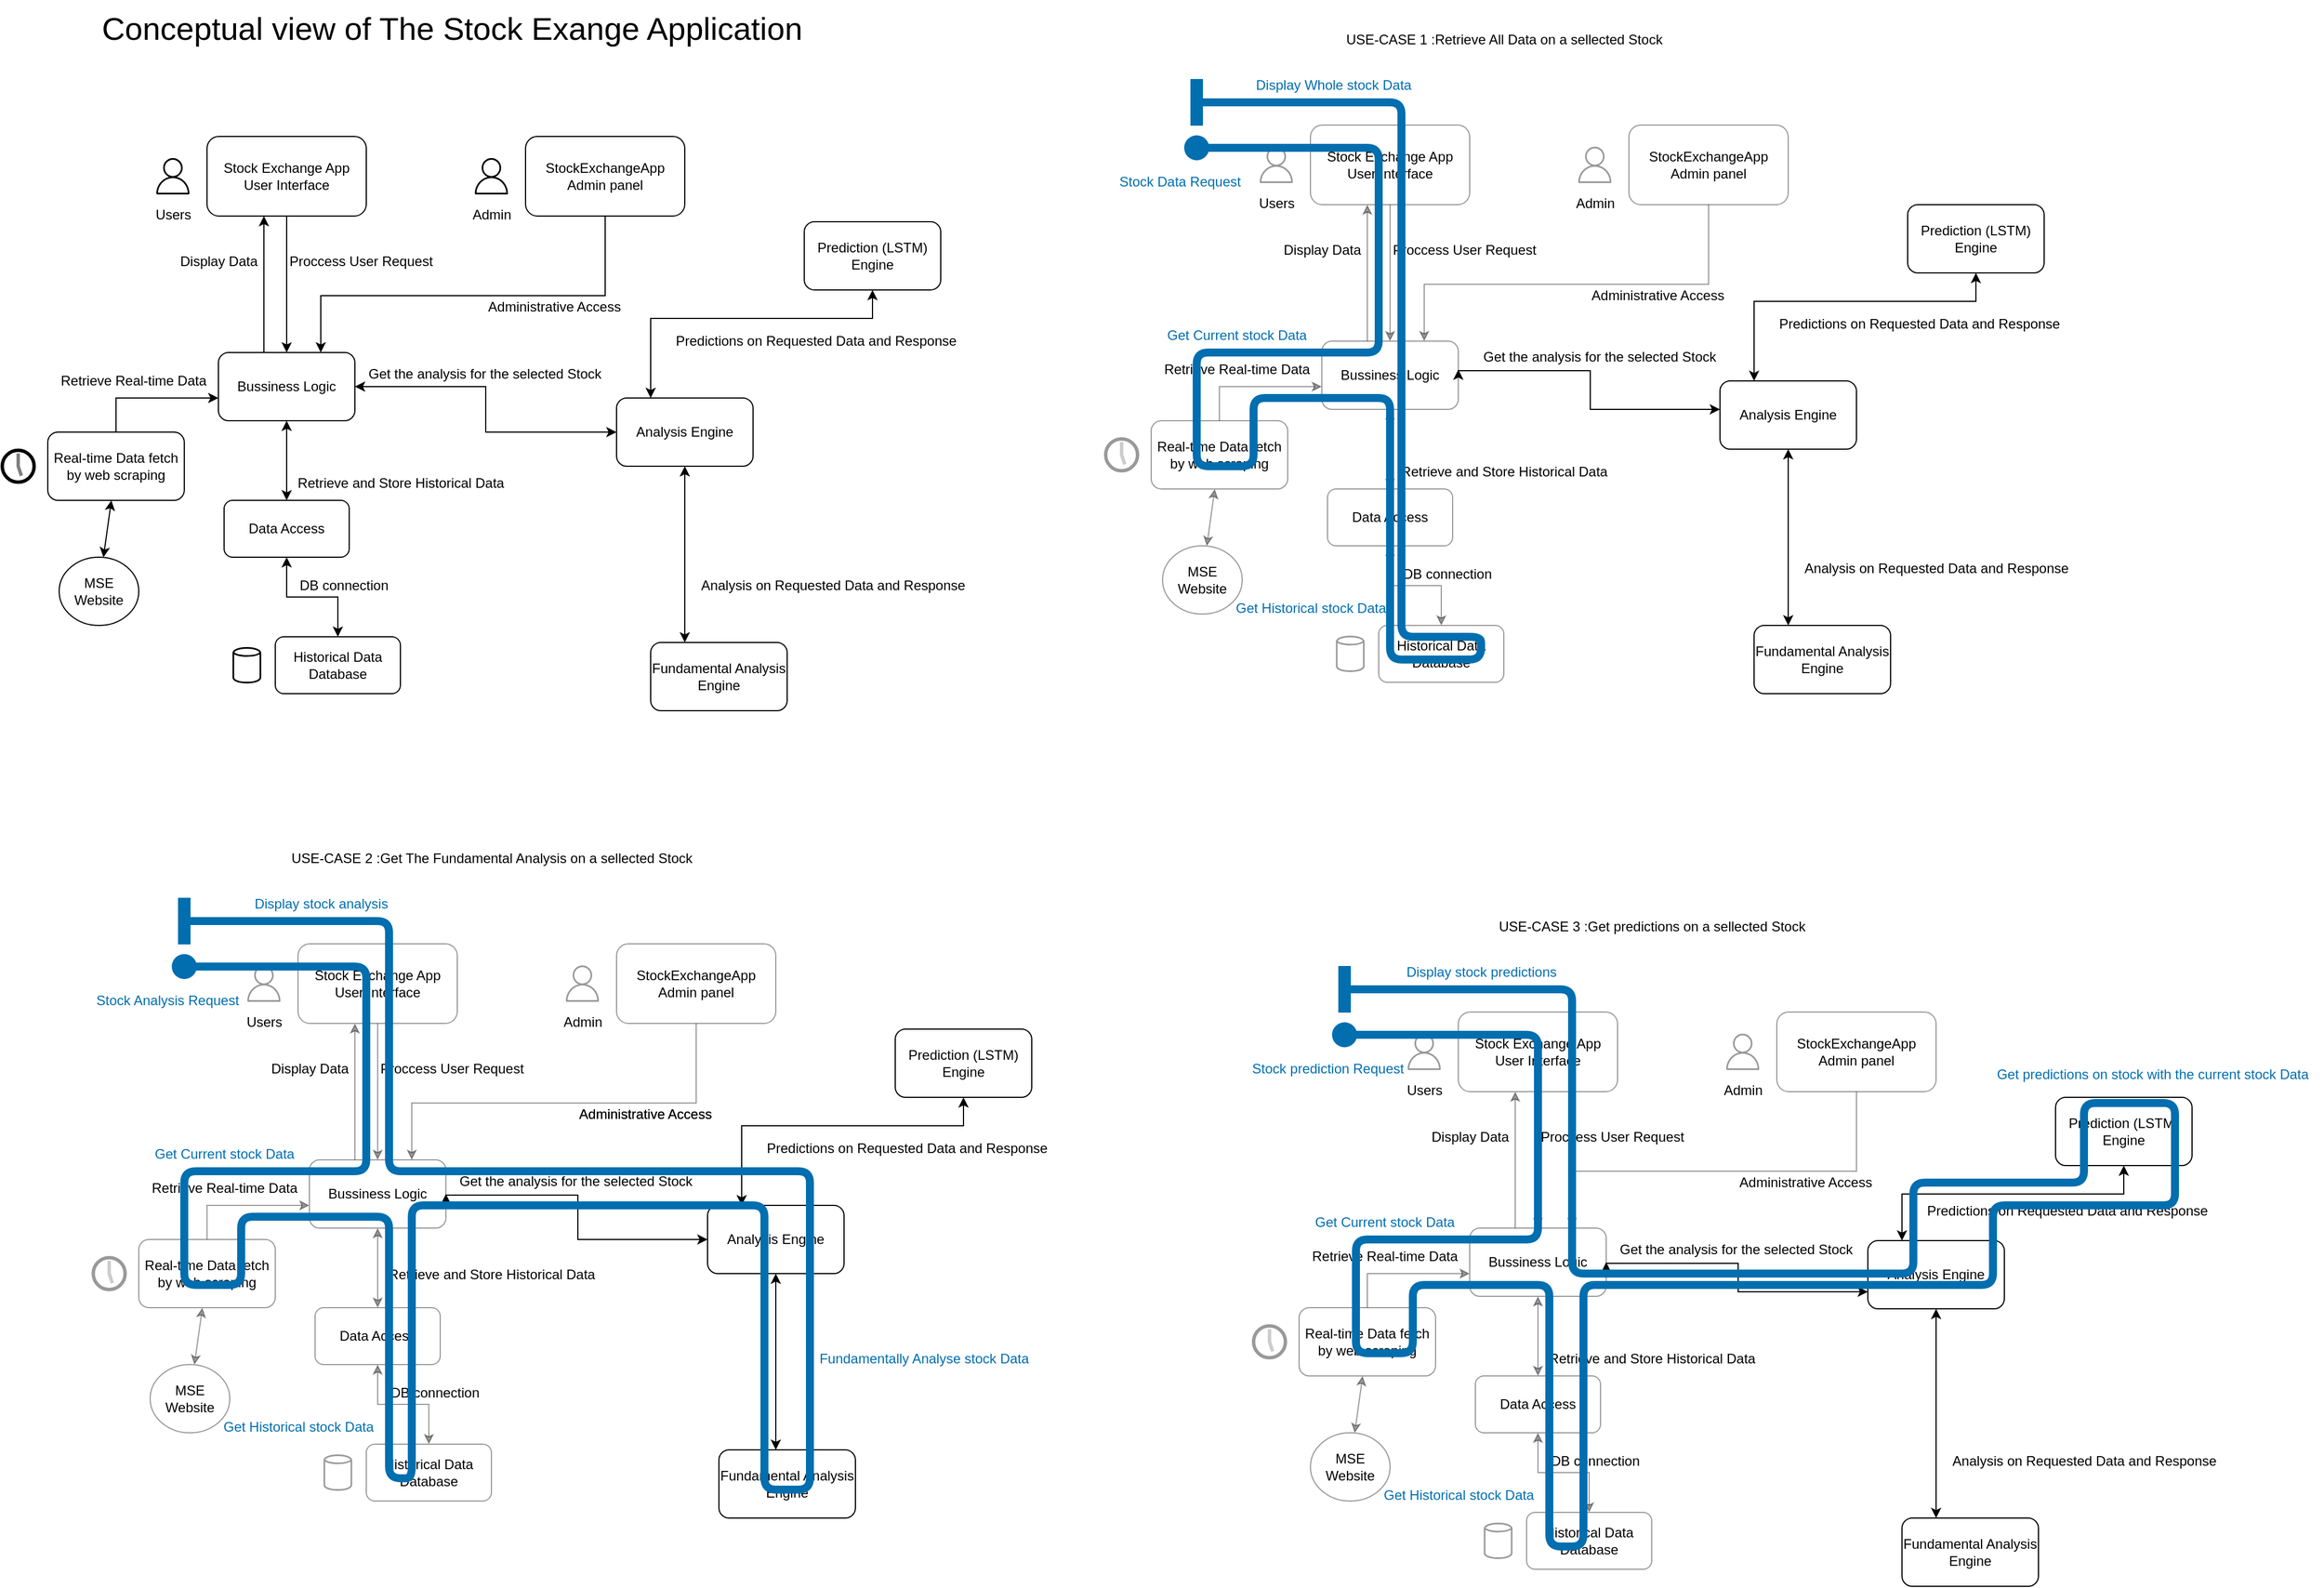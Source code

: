 <mxfile version="24.7.17">
  <diagram name="Page-1" id="5f0bae14-7c28-e335-631c-24af17079c00">
    <mxGraphModel dx="3187" dy="1858" grid="1" gridSize="10" guides="1" tooltips="1" connect="1" arrows="1" fold="1" page="1" pageScale="1" pageWidth="1100" pageHeight="850" background="none" math="0" shadow="0">
      <root>
        <mxCell id="0" />
        <mxCell id="1" parent="0" />
        <mxCell id="N0Xd9c7wZlWknfisk5Qr-2" style="edgeStyle=orthogonalEdgeStyle;rounded=0;orthogonalLoop=1;jettySize=auto;html=1;startArrow=classic;startFill=1;endArrow=none;endFill=0;" parent="1" source="N0Xd9c7wZlWknfisk5Qr-1" target="N0Xd9c7wZlWknfisk5Qr-3" edge="1">
          <mxGeometry relative="1" as="geometry">
            <mxPoint x="240" y="480" as="targetPoint" />
            <Array as="points">
              <mxPoint x="240" y="410" />
              <mxPoint x="240" y="410" />
            </Array>
          </mxGeometry>
        </mxCell>
        <mxCell id="N0Xd9c7wZlWknfisk5Qr-25" style="edgeStyle=orthogonalEdgeStyle;rounded=0;orthogonalLoop=1;jettySize=auto;html=1;" parent="1" source="N0Xd9c7wZlWknfisk5Qr-1" target="N0Xd9c7wZlWknfisk5Qr-3" edge="1">
          <mxGeometry relative="1" as="geometry" />
        </mxCell>
        <mxCell id="N0Xd9c7wZlWknfisk5Qr-1" value="Stock Exchange App User Interface" style="rounded=1;whiteSpace=wrap;html=1;" parent="1" vertex="1">
          <mxGeometry x="190" y="260" width="140" height="70" as="geometry" />
        </mxCell>
        <mxCell id="N0Xd9c7wZlWknfisk5Qr-4" style="edgeStyle=orthogonalEdgeStyle;rounded=0;orthogonalLoop=1;jettySize=auto;html=1;startArrow=classic;startFill=1;endArrow=none;endFill=0;" parent="1" source="N0Xd9c7wZlWknfisk5Qr-3" target="N0Xd9c7wZlWknfisk5Qr-5" edge="1">
          <mxGeometry relative="1" as="geometry">
            <mxPoint x="180" y="580" as="targetPoint" />
            <Array as="points">
              <mxPoint x="110" y="490" />
            </Array>
          </mxGeometry>
        </mxCell>
        <mxCell id="N0Xd9c7wZlWknfisk5Qr-10" style="edgeStyle=orthogonalEdgeStyle;rounded=0;orthogonalLoop=1;jettySize=auto;html=1;startArrow=classic;startFill=1;endArrow=classic;endFill=1;" parent="1" source="N0Xd9c7wZlWknfisk5Qr-3" target="N0Xd9c7wZlWknfisk5Qr-11" edge="1">
          <mxGeometry relative="1" as="geometry">
            <mxPoint x="260" y="560" as="targetPoint" />
          </mxGeometry>
        </mxCell>
        <mxCell id="N0Xd9c7wZlWknfisk5Qr-31" style="edgeStyle=orthogonalEdgeStyle;rounded=0;orthogonalLoop=1;jettySize=auto;html=1;startArrow=classic;startFill=1;" parent="1" source="gKmf_tGoP0ItRs4sD-Lh-1" target="N0Xd9c7wZlWknfisk5Qr-27" edge="1">
          <mxGeometry relative="1" as="geometry">
            <Array as="points">
              <mxPoint x="610" y="650" />
              <mxPoint x="610" y="650" />
            </Array>
          </mxGeometry>
        </mxCell>
        <mxCell id="gKmf_tGoP0ItRs4sD-Lh-2" style="edgeStyle=orthogonalEdgeStyle;rounded=0;orthogonalLoop=1;jettySize=auto;html=1;startArrow=classic;startFill=1;" edge="1" parent="1" source="N0Xd9c7wZlWknfisk5Qr-3" target="gKmf_tGoP0ItRs4sD-Lh-1">
          <mxGeometry relative="1" as="geometry" />
        </mxCell>
        <mxCell id="N0Xd9c7wZlWknfisk5Qr-3" value="Bussiness Logic" style="rounded=1;whiteSpace=wrap;html=1;" parent="1" vertex="1">
          <mxGeometry x="200" y="450" width="120" height="60" as="geometry" />
        </mxCell>
        <mxCell id="N0Xd9c7wZlWknfisk5Qr-5" value="Real-time Data fetch by web scraping" style="rounded=1;whiteSpace=wrap;html=1;" parent="1" vertex="1">
          <mxGeometry x="50" y="520" width="120" height="60" as="geometry" />
        </mxCell>
        <mxCell id="N0Xd9c7wZlWknfisk5Qr-8" style="rounded=0;orthogonalLoop=1;jettySize=auto;html=1;startArrow=classic;startFill=1;" parent="1" source="N0Xd9c7wZlWknfisk5Qr-7" target="N0Xd9c7wZlWknfisk5Qr-5" edge="1">
          <mxGeometry relative="1" as="geometry" />
        </mxCell>
        <mxCell id="N0Xd9c7wZlWknfisk5Qr-7" value="MSE Website" style="ellipse;whiteSpace=wrap;html=1;" parent="1" vertex="1">
          <mxGeometry x="60" y="630" width="70" height="60" as="geometry" />
        </mxCell>
        <mxCell id="N0Xd9c7wZlWknfisk5Qr-9" value="Retrieve Real-time Data" style="text;html=1;align=center;verticalAlign=middle;resizable=0;points=[];autosize=1;strokeColor=none;fillColor=none;" parent="1" vertex="1">
          <mxGeometry x="50" y="460" width="150" height="30" as="geometry" />
        </mxCell>
        <mxCell id="N0Xd9c7wZlWknfisk5Qr-11" value="Data Access" style="rounded=1;whiteSpace=wrap;html=1;" parent="1" vertex="1">
          <mxGeometry x="205" y="580" width="110" height="50" as="geometry" />
        </mxCell>
        <mxCell id="N0Xd9c7wZlWknfisk5Qr-13" value="" style="strokeWidth=3;outlineConnect=0;dashed=0;align=center;fontSize=8;shape=mxgraph.eip.messExp;html=1;verticalLabelPosition=bottom;verticalAlign=top" parent="1" vertex="1">
          <mxGeometry x="10" y="536" width="28" height="28" as="geometry" />
        </mxCell>
        <mxCell id="N0Xd9c7wZlWknfisk5Qr-14" value="Users" style="sketch=0;outlineConnect=0;dashed=0;verticalLabelPosition=bottom;verticalAlign=top;align=center;html=1;fontSize=12;fontStyle=0;aspect=fixed;shape=mxgraph.aws4.resourceIcon;resIcon=mxgraph.aws4.user;fontColor=default;" parent="1" vertex="1">
          <mxGeometry x="140" y="275" width="40" height="40" as="geometry" />
        </mxCell>
        <mxCell id="N0Xd9c7wZlWknfisk5Qr-29" style="edgeStyle=orthogonalEdgeStyle;rounded=0;orthogonalLoop=1;jettySize=auto;html=1;" parent="1" source="N0Xd9c7wZlWknfisk5Qr-16" target="N0Xd9c7wZlWknfisk5Qr-3" edge="1">
          <mxGeometry relative="1" as="geometry">
            <Array as="points">
              <mxPoint x="540" y="400" />
              <mxPoint x="290" y="400" />
            </Array>
          </mxGeometry>
        </mxCell>
        <mxCell id="N0Xd9c7wZlWknfisk5Qr-16" value="StockExchangeApp Admin panel" style="rounded=1;whiteSpace=wrap;html=1;" parent="1" vertex="1">
          <mxGeometry x="470" y="260" width="140" height="70" as="geometry" />
        </mxCell>
        <mxCell id="N0Xd9c7wZlWknfisk5Qr-17" value="Admin" style="sketch=0;outlineConnect=0;dashed=0;verticalLabelPosition=bottom;verticalAlign=top;align=center;html=1;fontSize=12;fontStyle=0;aspect=fixed;shape=mxgraph.aws4.resourceIcon;resIcon=mxgraph.aws4.user;fontColor=default;" parent="1" vertex="1">
          <mxGeometry x="420" y="275" width="40" height="40" as="geometry" />
        </mxCell>
        <mxCell id="N0Xd9c7wZlWknfisk5Qr-18" value="Display Data" style="text;html=1;align=center;verticalAlign=middle;resizable=0;points=[];autosize=1;strokeColor=none;fillColor=none;" parent="1" vertex="1">
          <mxGeometry x="155" y="355" width="90" height="30" as="geometry" />
        </mxCell>
        <mxCell id="N0Xd9c7wZlWknfisk5Qr-22" style="edgeStyle=orthogonalEdgeStyle;rounded=0;orthogonalLoop=1;jettySize=auto;html=1;startArrow=classic;startFill=1;" parent="1" source="N0Xd9c7wZlWknfisk5Qr-20" target="N0Xd9c7wZlWknfisk5Qr-11" edge="1">
          <mxGeometry relative="1" as="geometry" />
        </mxCell>
        <mxCell id="N0Xd9c7wZlWknfisk5Qr-20" value="Historical Data Database" style="rounded=1;whiteSpace=wrap;html=1;" parent="1" vertex="1">
          <mxGeometry x="250" y="700" width="110" height="50" as="geometry" />
        </mxCell>
        <mxCell id="N0Xd9c7wZlWknfisk5Qr-21" value="" style="sketch=0;outlineConnect=0;dashed=0;verticalLabelPosition=bottom;verticalAlign=top;align=center;html=1;fontSize=12;fontStyle=0;aspect=fixed;shape=mxgraph.aws4.resourceIcon;resIcon=mxgraph.aws4.generic_database;" parent="1" vertex="1">
          <mxGeometry x="205" y="705" width="40" height="40" as="geometry" />
        </mxCell>
        <mxCell id="N0Xd9c7wZlWknfisk5Qr-23" value="DB connection" style="text;html=1;align=center;verticalAlign=middle;resizable=0;points=[];autosize=1;strokeColor=none;fillColor=none;" parent="1" vertex="1">
          <mxGeometry x="260" y="640" width="100" height="30" as="geometry" />
        </mxCell>
        <mxCell id="N0Xd9c7wZlWknfisk5Qr-24" value="Retrieve and Store Historical Data" style="text;html=1;align=center;verticalAlign=middle;resizable=0;points=[];autosize=1;strokeColor=none;fillColor=none;" parent="1" vertex="1">
          <mxGeometry x="260" y="550" width="200" height="30" as="geometry" />
        </mxCell>
        <mxCell id="N0Xd9c7wZlWknfisk5Qr-26" value="Proccess User Request" style="text;html=1;align=center;verticalAlign=middle;resizable=0;points=[];autosize=1;strokeColor=none;fillColor=none;" parent="1" vertex="1">
          <mxGeometry x="250" y="355" width="150" height="30" as="geometry" />
        </mxCell>
        <mxCell id="N0Xd9c7wZlWknfisk5Qr-27" value="Fundamental Analysis Engine" style="rounded=1;whiteSpace=wrap;html=1;" parent="1" vertex="1">
          <mxGeometry x="580" y="705" width="120" height="60" as="geometry" />
        </mxCell>
        <mxCell id="N0Xd9c7wZlWknfisk5Qr-33" style="edgeStyle=orthogonalEdgeStyle;rounded=0;orthogonalLoop=1;jettySize=auto;html=1;startArrow=classic;startFill=1;" parent="1" source="N0Xd9c7wZlWknfisk5Qr-28" target="gKmf_tGoP0ItRs4sD-Lh-1" edge="1">
          <mxGeometry relative="1" as="geometry">
            <Array as="points">
              <mxPoint x="580" y="420" />
            </Array>
          </mxGeometry>
        </mxCell>
        <mxCell id="N0Xd9c7wZlWknfisk5Qr-28" value="Prediction (LSTM) Engine" style="rounded=1;whiteSpace=wrap;html=1;" parent="1" vertex="1">
          <mxGeometry x="715" y="335" width="120" height="60" as="geometry" />
        </mxCell>
        <mxCell id="N0Xd9c7wZlWknfisk5Qr-30" value="Administrative Access" style="text;html=1;align=center;verticalAlign=middle;resizable=0;points=[];autosize=1;strokeColor=none;fillColor=none;" parent="1" vertex="1">
          <mxGeometry x="425" y="395" width="140" height="30" as="geometry" />
        </mxCell>
        <mxCell id="N0Xd9c7wZlWknfisk5Qr-32" value="Analysis on Requested Data and Response" style="text;html=1;align=center;verticalAlign=middle;resizable=0;points=[];autosize=1;strokeColor=none;fillColor=none;" parent="1" vertex="1">
          <mxGeometry x="610" y="640" width="260" height="30" as="geometry" />
        </mxCell>
        <mxCell id="N0Xd9c7wZlWknfisk5Qr-34" value="Predictions on Requested Data and Response" style="text;html=1;align=center;verticalAlign=middle;resizable=0;points=[];autosize=1;strokeColor=none;fillColor=none;" parent="1" vertex="1">
          <mxGeometry x="590" y="425" width="270" height="30" as="geometry" />
        </mxCell>
        <mxCell id="N0Xd9c7wZlWknfisk5Qr-35" style="edgeStyle=orthogonalEdgeStyle;rounded=0;orthogonalLoop=1;jettySize=auto;html=1;startArrow=classic;startFill=1;endArrow=none;endFill=0;opacity=40;" parent="1" source="N0Xd9c7wZlWknfisk5Qr-37" target="N0Xd9c7wZlWknfisk5Qr-41" edge="1">
          <mxGeometry relative="1" as="geometry">
            <mxPoint x="1210" y="470" as="targetPoint" />
            <Array as="points">
              <mxPoint x="1210" y="400" />
              <mxPoint x="1210" y="400" />
            </Array>
          </mxGeometry>
        </mxCell>
        <mxCell id="N0Xd9c7wZlWknfisk5Qr-36" style="edgeStyle=orthogonalEdgeStyle;rounded=0;orthogonalLoop=1;jettySize=auto;html=1;opacity=40;" parent="1" source="N0Xd9c7wZlWknfisk5Qr-37" target="N0Xd9c7wZlWknfisk5Qr-41" edge="1">
          <mxGeometry relative="1" as="geometry" />
        </mxCell>
        <mxCell id="N0Xd9c7wZlWknfisk5Qr-37" value="Stock Exchange App User Interface" style="rounded=1;whiteSpace=wrap;html=1;opacity=40;" parent="1" vertex="1">
          <mxGeometry x="1160" y="250" width="140" height="70" as="geometry" />
        </mxCell>
        <mxCell id="N0Xd9c7wZlWknfisk5Qr-38" style="edgeStyle=orthogonalEdgeStyle;rounded=0;orthogonalLoop=1;jettySize=auto;html=1;startArrow=classic;startFill=1;endArrow=none;endFill=0;opacity=40;" parent="1" source="N0Xd9c7wZlWknfisk5Qr-41" target="N0Xd9c7wZlWknfisk5Qr-42" edge="1">
          <mxGeometry relative="1" as="geometry">
            <mxPoint x="1150" y="570" as="targetPoint" />
            <Array as="points">
              <mxPoint x="1080" y="480" />
            </Array>
          </mxGeometry>
        </mxCell>
        <mxCell id="N0Xd9c7wZlWknfisk5Qr-39" style="edgeStyle=orthogonalEdgeStyle;rounded=0;orthogonalLoop=1;jettySize=auto;html=1;startArrow=classic;startFill=1;endArrow=classic;endFill=1;opacity=40;" parent="1" source="N0Xd9c7wZlWknfisk5Qr-41" target="N0Xd9c7wZlWknfisk5Qr-46" edge="1">
          <mxGeometry relative="1" as="geometry">
            <mxPoint x="1230" y="550" as="targetPoint" />
          </mxGeometry>
        </mxCell>
        <mxCell id="N0Xd9c7wZlWknfisk5Qr-41" value="Bussiness Logic" style="rounded=1;whiteSpace=wrap;html=1;opacity=40;" parent="1" vertex="1">
          <mxGeometry x="1170" y="440" width="120" height="60" as="geometry" />
        </mxCell>
        <mxCell id="N0Xd9c7wZlWknfisk5Qr-42" value="Real-time Data fetch by web scraping" style="rounded=1;whiteSpace=wrap;html=1;opacity=40;" parent="1" vertex="1">
          <mxGeometry x="1020" y="510" width="120" height="60" as="geometry" />
        </mxCell>
        <mxCell id="N0Xd9c7wZlWknfisk5Qr-43" style="rounded=0;orthogonalLoop=1;jettySize=auto;html=1;startArrow=classic;startFill=1;opacity=40;" parent="1" source="N0Xd9c7wZlWknfisk5Qr-44" target="N0Xd9c7wZlWknfisk5Qr-42" edge="1">
          <mxGeometry relative="1" as="geometry" />
        </mxCell>
        <mxCell id="N0Xd9c7wZlWknfisk5Qr-44" value="MSE Website" style="ellipse;whiteSpace=wrap;html=1;opacity=40;" parent="1" vertex="1">
          <mxGeometry x="1030" y="620" width="70" height="60" as="geometry" />
        </mxCell>
        <mxCell id="N0Xd9c7wZlWknfisk5Qr-45" value="Retrieve Real-time Data" style="text;html=1;align=center;verticalAlign=middle;resizable=0;points=[];autosize=1;strokeColor=none;fillColor=none;opacity=40;" parent="1" vertex="1">
          <mxGeometry x="1020" y="450" width="150" height="30" as="geometry" />
        </mxCell>
        <mxCell id="N0Xd9c7wZlWknfisk5Qr-46" value="Data Access" style="rounded=1;whiteSpace=wrap;html=1;opacity=40;" parent="1" vertex="1">
          <mxGeometry x="1175" y="570" width="110" height="50" as="geometry" />
        </mxCell>
        <mxCell id="N0Xd9c7wZlWknfisk5Qr-47" value="" style="strokeWidth=3;outlineConnect=0;dashed=0;align=center;fontSize=8;shape=mxgraph.eip.messExp;html=1;verticalLabelPosition=bottom;verticalAlign=top;opacity=40;" parent="1" vertex="1">
          <mxGeometry x="980" y="526" width="28" height="28" as="geometry" />
        </mxCell>
        <mxCell id="N0Xd9c7wZlWknfisk5Qr-48" value="Users" style="sketch=0;outlineConnect=0;dashed=0;verticalLabelPosition=bottom;verticalAlign=top;align=center;html=1;fontSize=12;fontStyle=0;aspect=fixed;shape=mxgraph.aws4.resourceIcon;resIcon=mxgraph.aws4.user;fontColor=default;opacity=40;" parent="1" vertex="1">
          <mxGeometry x="1110" y="265" width="40" height="40" as="geometry" />
        </mxCell>
        <mxCell id="N0Xd9c7wZlWknfisk5Qr-49" style="edgeStyle=orthogonalEdgeStyle;rounded=0;orthogonalLoop=1;jettySize=auto;html=1;opacity=40;" parent="1" source="N0Xd9c7wZlWknfisk5Qr-50" target="N0Xd9c7wZlWknfisk5Qr-41" edge="1">
          <mxGeometry relative="1" as="geometry">
            <Array as="points">
              <mxPoint x="1510" y="390" />
              <mxPoint x="1260" y="390" />
            </Array>
          </mxGeometry>
        </mxCell>
        <mxCell id="N0Xd9c7wZlWknfisk5Qr-50" value="StockExchangeApp Admin panel" style="rounded=1;whiteSpace=wrap;html=1;opacity=40;" parent="1" vertex="1">
          <mxGeometry x="1440" y="250" width="140" height="70" as="geometry" />
        </mxCell>
        <mxCell id="N0Xd9c7wZlWknfisk5Qr-51" value="Admin" style="sketch=0;outlineConnect=0;dashed=0;verticalLabelPosition=bottom;verticalAlign=top;align=center;html=1;fontSize=12;fontStyle=0;aspect=fixed;shape=mxgraph.aws4.resourceIcon;resIcon=mxgraph.aws4.user;fontColor=default;opacity=40;" parent="1" vertex="1">
          <mxGeometry x="1390" y="265" width="40" height="40" as="geometry" />
        </mxCell>
        <mxCell id="N0Xd9c7wZlWknfisk5Qr-52" value="Display Data" style="text;html=1;align=center;verticalAlign=middle;resizable=0;points=[];autosize=1;strokeColor=none;fillColor=none;opacity=40;" parent="1" vertex="1">
          <mxGeometry x="1125" y="345" width="90" height="30" as="geometry" />
        </mxCell>
        <mxCell id="N0Xd9c7wZlWknfisk5Qr-53" style="edgeStyle=orthogonalEdgeStyle;rounded=0;orthogonalLoop=1;jettySize=auto;html=1;startArrow=classic;startFill=1;opacity=40;" parent="1" source="N0Xd9c7wZlWknfisk5Qr-54" target="N0Xd9c7wZlWknfisk5Qr-46" edge="1">
          <mxGeometry relative="1" as="geometry" />
        </mxCell>
        <mxCell id="N0Xd9c7wZlWknfisk5Qr-54" value="Historical Data Database" style="rounded=1;whiteSpace=wrap;html=1;opacity=40;" parent="1" vertex="1">
          <mxGeometry x="1220" y="690" width="110" height="50" as="geometry" />
        </mxCell>
        <mxCell id="N0Xd9c7wZlWknfisk5Qr-55" value="" style="sketch=0;outlineConnect=0;dashed=0;verticalLabelPosition=bottom;verticalAlign=top;align=center;html=1;fontSize=12;fontStyle=0;aspect=fixed;shape=mxgraph.aws4.resourceIcon;resIcon=mxgraph.aws4.generic_database;opacity=40;" parent="1" vertex="1">
          <mxGeometry x="1175" y="695" width="40" height="40" as="geometry" />
        </mxCell>
        <mxCell id="N0Xd9c7wZlWknfisk5Qr-56" value="DB connection" style="text;html=1;align=center;verticalAlign=middle;resizable=0;points=[];autosize=1;strokeColor=none;fillColor=none;opacity=40;" parent="1" vertex="1">
          <mxGeometry x="1230" y="630" width="100" height="30" as="geometry" />
        </mxCell>
        <mxCell id="N0Xd9c7wZlWknfisk5Qr-57" value="Retrieve and Store Historical Data" style="text;html=1;align=center;verticalAlign=middle;resizable=0;points=[];autosize=1;strokeColor=none;fillColor=none;opacity=40;" parent="1" vertex="1">
          <mxGeometry x="1230" y="540" width="200" height="30" as="geometry" />
        </mxCell>
        <mxCell id="N0Xd9c7wZlWknfisk5Qr-58" value="Proccess User Request" style="text;html=1;align=center;verticalAlign=middle;resizable=0;points=[];autosize=1;strokeColor=none;fillColor=none;opacity=40;" parent="1" vertex="1">
          <mxGeometry x="1220" y="345" width="150" height="30" as="geometry" />
        </mxCell>
        <mxCell id="N0Xd9c7wZlWknfisk5Qr-62" value="Administrative Access" style="text;html=1;align=center;verticalAlign=middle;resizable=0;points=[];autosize=1;strokeColor=none;fillColor=none;opacity=40;" parent="1" vertex="1">
          <mxGeometry x="1395" y="385" width="140" height="30" as="geometry" />
        </mxCell>
        <mxCell id="N0Xd9c7wZlWknfisk5Qr-65" value="USE-CASE 1 :Retrieve All Data on a sellected Stock" style="text;html=1;align=center;verticalAlign=middle;resizable=0;points=[];autosize=1;strokeColor=none;fillColor=none;opacity=40;" parent="1" vertex="1">
          <mxGeometry x="1180" y="160" width="300" height="30" as="geometry" />
        </mxCell>
        <mxCell id="N0Xd9c7wZlWknfisk5Qr-68" value="" style="shape=waypoint;sketch=0;size=6;pointerEvents=1;points=[];fillColor=#1ba1e2;resizable=0;rotatable=0;perimeter=centerPerimeter;snapToPoint=1;strokeWidth=9;fontColor=#ffffff;strokeColor=#006EAF;" parent="1" vertex="1">
          <mxGeometry x="1050" y="260" width="20" height="20" as="geometry" />
        </mxCell>
        <mxCell id="N0Xd9c7wZlWknfisk5Qr-75" value="" style="edgeStyle=orthogonalEdgeStyle;rounded=1;orthogonalLoop=1;jettySize=auto;html=1;strokeColor=#006EAF;fillColor=#1ba1e2;flowAnimation=0;curved=0;strokeWidth=7;shadow=0;endArrow=none;endFill=0;" parent="1" target="N0Xd9c7wZlWknfisk5Qr-70" edge="1">
          <mxGeometry relative="1" as="geometry">
            <mxPoint x="1050" y="230" as="targetPoint" />
            <mxPoint x="1050" y="270.0" as="sourcePoint" />
            <Array as="points">
              <mxPoint x="1220" y="270" />
              <mxPoint x="1220" y="450" />
              <mxPoint x="1060" y="450" />
              <mxPoint x="1060" y="550" />
              <mxPoint x="1110" y="550" />
              <mxPoint x="1110" y="490" />
              <mxPoint x="1230" y="490" />
              <mxPoint x="1230" y="720" />
              <mxPoint x="1310" y="720" />
              <mxPoint x="1310" y="700" />
              <mxPoint x="1240" y="700" />
              <mxPoint x="1240" y="230" />
            </Array>
          </mxGeometry>
        </mxCell>
        <mxCell id="N0Xd9c7wZlWknfisk5Qr-70" value="" style="rounded=0;whiteSpace=wrap;html=1;fillColor=#006eaf;fontColor=#ffffff;strokeColor=#006EAF;" parent="1" vertex="1">
          <mxGeometry x="1055" y="210" width="10" height="40" as="geometry" />
        </mxCell>
        <mxCell id="N0Xd9c7wZlWknfisk5Qr-76" value="Stock Data Request" style="text;html=1;align=center;verticalAlign=middle;resizable=0;points=[];autosize=1;opacity=40;fontColor=#006eaf;" parent="1" vertex="1">
          <mxGeometry x="980" y="285" width="130" height="30" as="geometry" />
        </mxCell>
        <mxCell id="N0Xd9c7wZlWknfisk5Qr-77" value="Display Whole stock Data" style="text;html=1;align=center;verticalAlign=middle;resizable=0;points=[];autosize=1;strokeColor=none;fillColor=none;opacity=40;fontColor=#006eaf;" parent="1" vertex="1">
          <mxGeometry x="1100" y="200" width="160" height="30" as="geometry" />
        </mxCell>
        <mxCell id="N0Xd9c7wZlWknfisk5Qr-78" value="Get Current stock Data" style="text;html=1;align=center;verticalAlign=middle;resizable=0;points=[];autosize=1;strokeColor=none;fillColor=none;opacity=40;fontColor=#006eaf;" parent="1" vertex="1">
          <mxGeometry x="1020" y="420" width="150" height="30" as="geometry" />
        </mxCell>
        <mxCell id="N0Xd9c7wZlWknfisk5Qr-79" value="Get Historical stock Data" style="text;html=1;align=center;verticalAlign=middle;resizable=0;points=[];autosize=1;strokeColor=none;fillColor=none;opacity=40;fontColor=#006eaf;" parent="1" vertex="1">
          <mxGeometry x="1080" y="660" width="160" height="30" as="geometry" />
        </mxCell>
        <mxCell id="N0Xd9c7wZlWknfisk5Qr-80" style="edgeStyle=orthogonalEdgeStyle;rounded=0;orthogonalLoop=1;jettySize=auto;html=1;startArrow=classic;startFill=1;endArrow=none;endFill=0;opacity=40;" parent="1" source="N0Xd9c7wZlWknfisk5Qr-82" target="N0Xd9c7wZlWknfisk5Qr-86" edge="1">
          <mxGeometry relative="1" as="geometry">
            <mxPoint x="320" y="1190" as="targetPoint" />
            <Array as="points">
              <mxPoint x="320" y="1120" />
              <mxPoint x="320" y="1120" />
            </Array>
          </mxGeometry>
        </mxCell>
        <mxCell id="N0Xd9c7wZlWknfisk5Qr-81" style="edgeStyle=orthogonalEdgeStyle;rounded=0;orthogonalLoop=1;jettySize=auto;html=1;opacity=40;" parent="1" source="N0Xd9c7wZlWknfisk5Qr-82" target="N0Xd9c7wZlWknfisk5Qr-86" edge="1">
          <mxGeometry relative="1" as="geometry" />
        </mxCell>
        <mxCell id="N0Xd9c7wZlWknfisk5Qr-82" value="Stock Exchange App User Interface" style="rounded=1;whiteSpace=wrap;html=1;opacity=40;" parent="1" vertex="1">
          <mxGeometry x="270" y="970" width="140" height="70" as="geometry" />
        </mxCell>
        <mxCell id="N0Xd9c7wZlWknfisk5Qr-83" style="edgeStyle=orthogonalEdgeStyle;rounded=0;orthogonalLoop=1;jettySize=auto;html=1;startArrow=classic;startFill=1;endArrow=none;endFill=0;opacity=40;" parent="1" source="N0Xd9c7wZlWknfisk5Qr-86" target="N0Xd9c7wZlWknfisk5Qr-87" edge="1">
          <mxGeometry relative="1" as="geometry">
            <mxPoint x="260" y="1290" as="targetPoint" />
            <Array as="points">
              <mxPoint x="190" y="1200" />
            </Array>
          </mxGeometry>
        </mxCell>
        <mxCell id="N0Xd9c7wZlWknfisk5Qr-84" style="edgeStyle=orthogonalEdgeStyle;rounded=0;orthogonalLoop=1;jettySize=auto;html=1;startArrow=classic;startFill=1;endArrow=classic;endFill=1;opacity=40;" parent="1" source="N0Xd9c7wZlWknfisk5Qr-86" target="N0Xd9c7wZlWknfisk5Qr-91" edge="1">
          <mxGeometry relative="1" as="geometry">
            <mxPoint x="340" y="1270" as="targetPoint" />
          </mxGeometry>
        </mxCell>
        <mxCell id="N0Xd9c7wZlWknfisk5Qr-86" value="Bussiness Logic" style="rounded=1;whiteSpace=wrap;html=1;opacity=40;" parent="1" vertex="1">
          <mxGeometry x="280" y="1160" width="120" height="60" as="geometry" />
        </mxCell>
        <mxCell id="N0Xd9c7wZlWknfisk5Qr-87" value="Real-time Data fetch by web scraping" style="rounded=1;whiteSpace=wrap;html=1;opacity=40;" parent="1" vertex="1">
          <mxGeometry x="130" y="1230" width="120" height="60" as="geometry" />
        </mxCell>
        <mxCell id="N0Xd9c7wZlWknfisk5Qr-88" style="rounded=0;orthogonalLoop=1;jettySize=auto;html=1;startArrow=classic;startFill=1;opacity=40;" parent="1" source="N0Xd9c7wZlWknfisk5Qr-89" target="N0Xd9c7wZlWknfisk5Qr-87" edge="1">
          <mxGeometry relative="1" as="geometry" />
        </mxCell>
        <mxCell id="N0Xd9c7wZlWknfisk5Qr-89" value="MSE Website" style="ellipse;whiteSpace=wrap;html=1;opacity=40;" parent="1" vertex="1">
          <mxGeometry x="140" y="1340" width="70" height="60" as="geometry" />
        </mxCell>
        <mxCell id="N0Xd9c7wZlWknfisk5Qr-90" value="Retrieve Real-time Data" style="text;html=1;align=center;verticalAlign=middle;resizable=0;points=[];autosize=1;strokeColor=none;fillColor=none;opacity=40;" parent="1" vertex="1">
          <mxGeometry x="130" y="1170" width="150" height="30" as="geometry" />
        </mxCell>
        <mxCell id="N0Xd9c7wZlWknfisk5Qr-91" value="Data Access" style="rounded=1;whiteSpace=wrap;html=1;opacity=40;" parent="1" vertex="1">
          <mxGeometry x="285" y="1290" width="110" height="50" as="geometry" />
        </mxCell>
        <mxCell id="N0Xd9c7wZlWknfisk5Qr-92" value="" style="strokeWidth=3;outlineConnect=0;dashed=0;align=center;fontSize=8;shape=mxgraph.eip.messExp;html=1;verticalLabelPosition=bottom;verticalAlign=top;opacity=40;" parent="1" vertex="1">
          <mxGeometry x="90" y="1246" width="28" height="28" as="geometry" />
        </mxCell>
        <mxCell id="N0Xd9c7wZlWknfisk5Qr-93" value="Users" style="sketch=0;outlineConnect=0;dashed=0;verticalLabelPosition=bottom;verticalAlign=top;align=center;html=1;fontSize=12;fontStyle=0;aspect=fixed;shape=mxgraph.aws4.resourceIcon;resIcon=mxgraph.aws4.user;fontColor=default;opacity=40;" parent="1" vertex="1">
          <mxGeometry x="220" y="985" width="40" height="40" as="geometry" />
        </mxCell>
        <mxCell id="N0Xd9c7wZlWknfisk5Qr-94" style="edgeStyle=orthogonalEdgeStyle;rounded=0;orthogonalLoop=1;jettySize=auto;html=1;opacity=40;" parent="1" source="N0Xd9c7wZlWknfisk5Qr-95" target="N0Xd9c7wZlWknfisk5Qr-86" edge="1">
          <mxGeometry relative="1" as="geometry">
            <Array as="points">
              <mxPoint x="620" y="1110" />
              <mxPoint x="370" y="1110" />
            </Array>
          </mxGeometry>
        </mxCell>
        <mxCell id="N0Xd9c7wZlWknfisk5Qr-95" value="StockExchangeApp Admin panel" style="rounded=1;whiteSpace=wrap;html=1;opacity=40;" parent="1" vertex="1">
          <mxGeometry x="550" y="970" width="140" height="70" as="geometry" />
        </mxCell>
        <mxCell id="N0Xd9c7wZlWknfisk5Qr-96" value="Admin" style="sketch=0;outlineConnect=0;dashed=0;verticalLabelPosition=bottom;verticalAlign=top;align=center;html=1;fontSize=12;fontStyle=0;aspect=fixed;shape=mxgraph.aws4.resourceIcon;resIcon=mxgraph.aws4.user;fontColor=default;opacity=40;" parent="1" vertex="1">
          <mxGeometry x="500" y="985" width="40" height="40" as="geometry" />
        </mxCell>
        <mxCell id="N0Xd9c7wZlWknfisk5Qr-97" value="Display Data" style="text;html=1;align=center;verticalAlign=middle;resizable=0;points=[];autosize=1;strokeColor=none;fillColor=none;opacity=40;" parent="1" vertex="1">
          <mxGeometry x="235" y="1065" width="90" height="30" as="geometry" />
        </mxCell>
        <mxCell id="N0Xd9c7wZlWknfisk5Qr-98" style="edgeStyle=orthogonalEdgeStyle;rounded=0;orthogonalLoop=1;jettySize=auto;html=1;startArrow=classic;startFill=1;opacity=40;" parent="1" source="N0Xd9c7wZlWknfisk5Qr-99" target="N0Xd9c7wZlWknfisk5Qr-91" edge="1">
          <mxGeometry relative="1" as="geometry" />
        </mxCell>
        <mxCell id="N0Xd9c7wZlWknfisk5Qr-99" value="Historical Data Database" style="rounded=1;whiteSpace=wrap;html=1;opacity=40;" parent="1" vertex="1">
          <mxGeometry x="330" y="1410" width="110" height="50" as="geometry" />
        </mxCell>
        <mxCell id="N0Xd9c7wZlWknfisk5Qr-100" value="" style="sketch=0;outlineConnect=0;dashed=0;verticalLabelPosition=bottom;verticalAlign=top;align=center;html=1;fontSize=12;fontStyle=0;aspect=fixed;shape=mxgraph.aws4.resourceIcon;resIcon=mxgraph.aws4.generic_database;opacity=40;" parent="1" vertex="1">
          <mxGeometry x="285" y="1415" width="40" height="40" as="geometry" />
        </mxCell>
        <mxCell id="N0Xd9c7wZlWknfisk5Qr-101" value="DB connection" style="text;html=1;align=center;verticalAlign=middle;resizable=0;points=[];autosize=1;strokeColor=none;fillColor=none;opacity=40;" parent="1" vertex="1">
          <mxGeometry x="340" y="1350" width="100" height="30" as="geometry" />
        </mxCell>
        <mxCell id="N0Xd9c7wZlWknfisk5Qr-102" value="Retrieve and Store Historical Data" style="text;html=1;align=center;verticalAlign=middle;resizable=0;points=[];autosize=1;strokeColor=none;fillColor=none;opacity=40;" parent="1" vertex="1">
          <mxGeometry x="340" y="1246" width="200" height="30" as="geometry" />
        </mxCell>
        <mxCell id="N0Xd9c7wZlWknfisk5Qr-103" value="Proccess User Request" style="text;html=1;align=center;verticalAlign=middle;resizable=0;points=[];autosize=1;strokeColor=none;fillColor=none;opacity=40;" parent="1" vertex="1">
          <mxGeometry x="330" y="1065" width="150" height="30" as="geometry" />
        </mxCell>
        <mxCell id="N0Xd9c7wZlWknfisk5Qr-107" value="Administrative Access" style="text;html=1;align=center;verticalAlign=middle;resizable=0;points=[];autosize=1;strokeColor=none;fillColor=none;opacity=40;" parent="1" vertex="1">
          <mxGeometry x="505" y="1105" width="140" height="30" as="geometry" />
        </mxCell>
        <mxCell id="N0Xd9c7wZlWknfisk5Qr-110" value="USE-CASE 2 :Get The Fundamental Analysis on a sellected Stock" style="text;html=1;align=center;verticalAlign=middle;resizable=0;points=[];autosize=1;strokeColor=none;fillColor=none;opacity=40;" parent="1" vertex="1">
          <mxGeometry x="250" y="880" width="380" height="30" as="geometry" />
        </mxCell>
        <mxCell id="N0Xd9c7wZlWknfisk5Qr-111" value="" style="shape=waypoint;sketch=0;size=6;pointerEvents=1;points=[];fillColor=#1ba1e2;resizable=0;rotatable=0;perimeter=centerPerimeter;snapToPoint=1;strokeWidth=9;fontColor=#ffffff;strokeColor=#006EAF;" parent="1" vertex="1">
          <mxGeometry x="160" y="980" width="20" height="20" as="geometry" />
        </mxCell>
        <mxCell id="N0Xd9c7wZlWknfisk5Qr-113" value="" style="rounded=0;whiteSpace=wrap;html=1;fillColor=#006eaf;fontColor=#ffffff;strokeColor=#006EAF;" parent="1" vertex="1">
          <mxGeometry x="165" y="930" width="10" height="40" as="geometry" />
        </mxCell>
        <mxCell id="N0Xd9c7wZlWknfisk5Qr-114" value="Stock Analysis Request" style="text;html=1;align=center;verticalAlign=middle;resizable=0;points=[];autosize=1;opacity=40;fontColor=#006eaf;" parent="1" vertex="1">
          <mxGeometry x="80" y="1005" width="150" height="30" as="geometry" />
        </mxCell>
        <mxCell id="N0Xd9c7wZlWknfisk5Qr-115" value="Display stock analysis" style="text;html=1;align=center;verticalAlign=middle;resizable=0;points=[];autosize=1;strokeColor=none;fillColor=none;opacity=40;fontColor=#006eaf;" parent="1" vertex="1">
          <mxGeometry x="220" y="920" width="140" height="30" as="geometry" />
        </mxCell>
        <mxCell id="N0Xd9c7wZlWknfisk5Qr-116" value="Get Current stock Data" style="text;html=1;align=center;verticalAlign=middle;resizable=0;points=[];autosize=1;strokeColor=none;fillColor=none;opacity=40;fontColor=#006eaf;" parent="1" vertex="1">
          <mxGeometry x="130" y="1140" width="150" height="30" as="geometry" />
        </mxCell>
        <mxCell id="N0Xd9c7wZlWknfisk5Qr-117" value="Get Historical stock Data" style="text;html=1;align=center;verticalAlign=middle;resizable=0;points=[];autosize=1;strokeColor=none;fillColor=none;opacity=40;fontColor=#006eaf;" parent="1" vertex="1">
          <mxGeometry x="190" y="1380" width="160" height="30" as="geometry" />
        </mxCell>
        <mxCell id="N0Xd9c7wZlWknfisk5Qr-118" value="Fundamentally Analyse stock Data" style="text;html=1;align=center;verticalAlign=middle;resizable=0;points=[];autosize=1;strokeColor=none;fillColor=none;opacity=40;fontColor=#006eaf;" parent="1" vertex="1">
          <mxGeometry x="715" y="1320" width="210" height="30" as="geometry" />
        </mxCell>
        <mxCell id="N0Xd9c7wZlWknfisk5Qr-119" style="edgeStyle=orthogonalEdgeStyle;rounded=0;orthogonalLoop=1;jettySize=auto;html=1;startArrow=classic;startFill=1;endArrow=none;endFill=0;opacity=40;" parent="1" source="N0Xd9c7wZlWknfisk5Qr-121" target="N0Xd9c7wZlWknfisk5Qr-125" edge="1">
          <mxGeometry relative="1" as="geometry">
            <mxPoint x="1340" y="1250" as="targetPoint" />
            <Array as="points">
              <mxPoint x="1340" y="1180" />
              <mxPoint x="1340" y="1180" />
            </Array>
          </mxGeometry>
        </mxCell>
        <mxCell id="N0Xd9c7wZlWknfisk5Qr-120" style="edgeStyle=orthogonalEdgeStyle;rounded=0;orthogonalLoop=1;jettySize=auto;html=1;opacity=40;" parent="1" source="N0Xd9c7wZlWknfisk5Qr-121" target="N0Xd9c7wZlWknfisk5Qr-125" edge="1">
          <mxGeometry relative="1" as="geometry" />
        </mxCell>
        <mxCell id="N0Xd9c7wZlWknfisk5Qr-121" value="Stock Exchange App User Interface" style="rounded=1;whiteSpace=wrap;html=1;opacity=40;" parent="1" vertex="1">
          <mxGeometry x="1290" y="1030" width="140" height="70" as="geometry" />
        </mxCell>
        <mxCell id="N0Xd9c7wZlWknfisk5Qr-122" style="edgeStyle=orthogonalEdgeStyle;rounded=0;orthogonalLoop=1;jettySize=auto;html=1;startArrow=classic;startFill=1;endArrow=none;endFill=0;opacity=40;" parent="1" source="N0Xd9c7wZlWknfisk5Qr-125" target="N0Xd9c7wZlWknfisk5Qr-126" edge="1">
          <mxGeometry relative="1" as="geometry">
            <mxPoint x="1280" y="1350" as="targetPoint" />
            <Array as="points">
              <mxPoint x="1210" y="1260" />
            </Array>
          </mxGeometry>
        </mxCell>
        <mxCell id="N0Xd9c7wZlWknfisk5Qr-123" style="edgeStyle=orthogonalEdgeStyle;rounded=0;orthogonalLoop=1;jettySize=auto;html=1;startArrow=classic;startFill=1;endArrow=classic;endFill=1;opacity=40;" parent="1" source="N0Xd9c7wZlWknfisk5Qr-125" target="N0Xd9c7wZlWknfisk5Qr-130" edge="1">
          <mxGeometry relative="1" as="geometry">
            <mxPoint x="1360" y="1330" as="targetPoint" />
          </mxGeometry>
        </mxCell>
        <mxCell id="N0Xd9c7wZlWknfisk5Qr-125" value="Bussiness Logic" style="rounded=1;whiteSpace=wrap;html=1;opacity=40;" parent="1" vertex="1">
          <mxGeometry x="1300" y="1220" width="120" height="60" as="geometry" />
        </mxCell>
        <mxCell id="N0Xd9c7wZlWknfisk5Qr-126" value="Real-time Data fetch by web scraping" style="rounded=1;whiteSpace=wrap;html=1;opacity=40;" parent="1" vertex="1">
          <mxGeometry x="1150" y="1290" width="120" height="60" as="geometry" />
        </mxCell>
        <mxCell id="N0Xd9c7wZlWknfisk5Qr-127" style="rounded=0;orthogonalLoop=1;jettySize=auto;html=1;startArrow=classic;startFill=1;opacity=40;" parent="1" source="N0Xd9c7wZlWknfisk5Qr-128" target="N0Xd9c7wZlWknfisk5Qr-126" edge="1">
          <mxGeometry relative="1" as="geometry" />
        </mxCell>
        <mxCell id="N0Xd9c7wZlWknfisk5Qr-128" value="MSE Website" style="ellipse;whiteSpace=wrap;html=1;opacity=40;" parent="1" vertex="1">
          <mxGeometry x="1160" y="1400" width="70" height="60" as="geometry" />
        </mxCell>
        <mxCell id="N0Xd9c7wZlWknfisk5Qr-129" value="Retrieve Real-time Data" style="text;html=1;align=center;verticalAlign=middle;resizable=0;points=[];autosize=1;strokeColor=none;fillColor=none;opacity=40;" parent="1" vertex="1">
          <mxGeometry x="1150" y="1230" width="150" height="30" as="geometry" />
        </mxCell>
        <mxCell id="N0Xd9c7wZlWknfisk5Qr-130" value="Data Access" style="rounded=1;whiteSpace=wrap;html=1;opacity=40;" parent="1" vertex="1">
          <mxGeometry x="1305" y="1350" width="110" height="50" as="geometry" />
        </mxCell>
        <mxCell id="N0Xd9c7wZlWknfisk5Qr-131" value="" style="strokeWidth=3;outlineConnect=0;dashed=0;align=center;fontSize=8;shape=mxgraph.eip.messExp;html=1;verticalLabelPosition=bottom;verticalAlign=top;opacity=40;" parent="1" vertex="1">
          <mxGeometry x="1110" y="1306" width="28" height="28" as="geometry" />
        </mxCell>
        <mxCell id="N0Xd9c7wZlWknfisk5Qr-132" value="Users" style="sketch=0;outlineConnect=0;dashed=0;verticalLabelPosition=bottom;verticalAlign=top;align=center;html=1;fontSize=12;fontStyle=0;aspect=fixed;shape=mxgraph.aws4.resourceIcon;resIcon=mxgraph.aws4.user;fontColor=default;opacity=40;" parent="1" vertex="1">
          <mxGeometry x="1240" y="1045" width="40" height="40" as="geometry" />
        </mxCell>
        <mxCell id="N0Xd9c7wZlWknfisk5Qr-133" style="edgeStyle=orthogonalEdgeStyle;rounded=0;orthogonalLoop=1;jettySize=auto;html=1;opacity=40;" parent="1" source="N0Xd9c7wZlWknfisk5Qr-134" target="N0Xd9c7wZlWknfisk5Qr-125" edge="1">
          <mxGeometry relative="1" as="geometry">
            <Array as="points">
              <mxPoint x="1640" y="1170" />
              <mxPoint x="1390" y="1170" />
            </Array>
          </mxGeometry>
        </mxCell>
        <mxCell id="N0Xd9c7wZlWknfisk5Qr-134" value="StockExchangeApp Admin panel" style="rounded=1;whiteSpace=wrap;html=1;opacity=40;" parent="1" vertex="1">
          <mxGeometry x="1570" y="1030" width="140" height="70" as="geometry" />
        </mxCell>
        <mxCell id="N0Xd9c7wZlWknfisk5Qr-135" value="Admin" style="sketch=0;outlineConnect=0;dashed=0;verticalLabelPosition=bottom;verticalAlign=top;align=center;html=1;fontSize=12;fontStyle=0;aspect=fixed;shape=mxgraph.aws4.resourceIcon;resIcon=mxgraph.aws4.user;fontColor=default;opacity=40;" parent="1" vertex="1">
          <mxGeometry x="1520" y="1045" width="40" height="40" as="geometry" />
        </mxCell>
        <mxCell id="N0Xd9c7wZlWknfisk5Qr-136" value="Display Data" style="text;html=1;align=center;verticalAlign=middle;resizable=0;points=[];autosize=1;strokeColor=none;fillColor=none;opacity=40;" parent="1" vertex="1">
          <mxGeometry x="1255" y="1125" width="90" height="30" as="geometry" />
        </mxCell>
        <mxCell id="N0Xd9c7wZlWknfisk5Qr-137" style="edgeStyle=orthogonalEdgeStyle;rounded=0;orthogonalLoop=1;jettySize=auto;html=1;startArrow=classic;startFill=1;opacity=40;" parent="1" source="N0Xd9c7wZlWknfisk5Qr-138" target="N0Xd9c7wZlWknfisk5Qr-130" edge="1">
          <mxGeometry relative="1" as="geometry" />
        </mxCell>
        <mxCell id="N0Xd9c7wZlWknfisk5Qr-138" value="Historical Data Database" style="rounded=1;whiteSpace=wrap;html=1;opacity=40;" parent="1" vertex="1">
          <mxGeometry x="1350" y="1470" width="110" height="50" as="geometry" />
        </mxCell>
        <mxCell id="N0Xd9c7wZlWknfisk5Qr-139" value="" style="sketch=0;outlineConnect=0;dashed=0;verticalLabelPosition=bottom;verticalAlign=top;align=center;html=1;fontSize=12;fontStyle=0;aspect=fixed;shape=mxgraph.aws4.resourceIcon;resIcon=mxgraph.aws4.generic_database;opacity=40;" parent="1" vertex="1">
          <mxGeometry x="1305" y="1475" width="40" height="40" as="geometry" />
        </mxCell>
        <mxCell id="N0Xd9c7wZlWknfisk5Qr-140" value="DB connection" style="text;html=1;align=center;verticalAlign=middle;resizable=0;points=[];autosize=1;strokeColor=none;fillColor=none;opacity=40;" parent="1" vertex="1">
          <mxGeometry x="1360" y="1410" width="100" height="30" as="geometry" />
        </mxCell>
        <mxCell id="N0Xd9c7wZlWknfisk5Qr-141" value="Retrieve and Store Historical Data" style="text;html=1;align=center;verticalAlign=middle;resizable=0;points=[];autosize=1;strokeColor=none;fillColor=none;opacity=40;" parent="1" vertex="1">
          <mxGeometry x="1360" y="1320" width="200" height="30" as="geometry" />
        </mxCell>
        <mxCell id="N0Xd9c7wZlWknfisk5Qr-142" value="Proccess User Request" style="text;html=1;align=center;verticalAlign=middle;resizable=0;points=[];autosize=1;strokeColor=none;fillColor=none;opacity=40;" parent="1" vertex="1">
          <mxGeometry x="1350" y="1125" width="150" height="30" as="geometry" />
        </mxCell>
        <mxCell id="N0Xd9c7wZlWknfisk5Qr-146" value="Administrative Access" style="text;html=1;align=center;verticalAlign=middle;resizable=0;points=[];autosize=1;strokeColor=none;fillColor=none;opacity=40;" parent="1" vertex="1">
          <mxGeometry x="1525" y="1165" width="140" height="30" as="geometry" />
        </mxCell>
        <mxCell id="N0Xd9c7wZlWknfisk5Qr-149" value="USE-CASE 3 :Get predictions on a sellected Stock" style="text;html=1;align=center;verticalAlign=middle;resizable=0;points=[];autosize=1;strokeColor=none;fillColor=none;opacity=40;" parent="1" vertex="1">
          <mxGeometry x="1315" y="940" width="290" height="30" as="geometry" />
        </mxCell>
        <mxCell id="N0Xd9c7wZlWknfisk5Qr-150" value="" style="shape=waypoint;sketch=0;size=6;pointerEvents=1;points=[];fillColor=#1ba1e2;resizable=0;rotatable=0;perimeter=centerPerimeter;snapToPoint=1;strokeWidth=9;fontColor=#ffffff;strokeColor=#006EAF;" parent="1" vertex="1">
          <mxGeometry x="1180" y="1040" width="20" height="20" as="geometry" />
        </mxCell>
        <mxCell id="N0Xd9c7wZlWknfisk5Qr-152" value="" style="rounded=0;whiteSpace=wrap;html=1;fillColor=#006eaf;fontColor=#ffffff;strokeColor=#006EAF;" parent="1" vertex="1">
          <mxGeometry x="1185" y="990" width="10" height="40" as="geometry" />
        </mxCell>
        <mxCell id="N0Xd9c7wZlWknfisk5Qr-153" value="Stock prediction Request" style="text;html=1;align=center;verticalAlign=middle;resizable=0;points=[];autosize=1;opacity=40;fontColor=#006eaf;" parent="1" vertex="1">
          <mxGeometry x="1095" y="1065" width="160" height="30" as="geometry" />
        </mxCell>
        <mxCell id="N0Xd9c7wZlWknfisk5Qr-154" value="Display stock predictions" style="text;html=1;align=center;verticalAlign=middle;resizable=0;points=[];autosize=1;strokeColor=none;fillColor=none;opacity=40;fontColor=#006eaf;" parent="1" vertex="1">
          <mxGeometry x="1230" y="980" width="160" height="30" as="geometry" />
        </mxCell>
        <mxCell id="N0Xd9c7wZlWknfisk5Qr-155" value="Get Current stock Data" style="text;html=1;align=center;verticalAlign=middle;resizable=0;points=[];autosize=1;strokeColor=none;fillColor=none;opacity=40;fontColor=#006eaf;" parent="1" vertex="1">
          <mxGeometry x="1150" y="1200" width="150" height="30" as="geometry" />
        </mxCell>
        <mxCell id="N0Xd9c7wZlWknfisk5Qr-156" value="Get Historical stock Data" style="text;html=1;align=center;verticalAlign=middle;resizable=0;points=[];autosize=1;strokeColor=none;fillColor=none;opacity=40;fontColor=#006eaf;" parent="1" vertex="1">
          <mxGeometry x="1210" y="1440" width="160" height="30" as="geometry" />
        </mxCell>
        <mxCell id="N0Xd9c7wZlWknfisk5Qr-157" value="Get predictions on stock with the current stock Data" style="text;html=1;align=center;verticalAlign=middle;resizable=0;points=[];autosize=1;strokeColor=none;fillColor=none;opacity=40;fontColor=#006eaf;" parent="1" vertex="1">
          <mxGeometry x="1750" y="1070" width="300" height="30" as="geometry" />
        </mxCell>
        <mxCell id="RJl0ZuyL9O1yvJZJJFE5-1" value="&lt;font style=&quot;font-size: 28px;&quot;&gt;Conceptual view of The Stock Exange Application&lt;/font&gt;" style="text;html=1;align=center;verticalAlign=middle;resizable=0;points=[];autosize=1;strokeColor=none;fillColor=none;" parent="1" vertex="1">
          <mxGeometry x="85" y="140" width="640" height="50" as="geometry" />
        </mxCell>
        <mxCell id="gKmf_tGoP0ItRs4sD-Lh-1" value="Analysis Engine" style="rounded=1;whiteSpace=wrap;html=1;" vertex="1" parent="1">
          <mxGeometry x="550" y="490" width="120" height="60" as="geometry" />
        </mxCell>
        <mxCell id="gKmf_tGoP0ItRs4sD-Lh-4" value="&lt;div style=&quot;text-align: center;&quot;&gt;&lt;span style=&quot;background-color: initial; text-wrap: nowrap;&quot;&gt;Get the analysis for the selected Stock&lt;/span&gt;&lt;/div&gt;" style="text;whiteSpace=wrap;html=1;" vertex="1" parent="1">
          <mxGeometry x="330" y="455" width="210" height="40" as="geometry" />
        </mxCell>
        <mxCell id="gKmf_tGoP0ItRs4sD-Lh-5" style="edgeStyle=orthogonalEdgeStyle;rounded=0;orthogonalLoop=1;jettySize=auto;html=1;startArrow=classic;startFill=1;" edge="1" parent="1" source="gKmf_tGoP0ItRs4sD-Lh-13" target="gKmf_tGoP0ItRs4sD-Lh-7">
          <mxGeometry relative="1" as="geometry">
            <Array as="points">
              <mxPoint x="1580" y="635" />
              <mxPoint x="1580" y="635" />
            </Array>
          </mxGeometry>
        </mxCell>
        <mxCell id="gKmf_tGoP0ItRs4sD-Lh-6" style="edgeStyle=orthogonalEdgeStyle;rounded=0;orthogonalLoop=1;jettySize=auto;html=1;startArrow=classic;startFill=1;" edge="1" parent="1" target="gKmf_tGoP0ItRs4sD-Lh-13">
          <mxGeometry relative="1" as="geometry">
            <mxPoint x="1290" y="465" as="sourcePoint" />
            <Array as="points">
              <mxPoint x="1406" y="466" />
              <mxPoint x="1406" y="500" />
            </Array>
          </mxGeometry>
        </mxCell>
        <mxCell id="gKmf_tGoP0ItRs4sD-Lh-7" value="Fundamental Analysis Engine" style="rounded=1;whiteSpace=wrap;html=1;" vertex="1" parent="1">
          <mxGeometry x="1550" y="690" width="120" height="60" as="geometry" />
        </mxCell>
        <mxCell id="gKmf_tGoP0ItRs4sD-Lh-8" style="edgeStyle=orthogonalEdgeStyle;rounded=0;orthogonalLoop=1;jettySize=auto;html=1;startArrow=classic;startFill=1;" edge="1" parent="1" source="gKmf_tGoP0ItRs4sD-Lh-9" target="gKmf_tGoP0ItRs4sD-Lh-13">
          <mxGeometry relative="1" as="geometry">
            <Array as="points">
              <mxPoint x="1550" y="405" />
            </Array>
          </mxGeometry>
        </mxCell>
        <mxCell id="gKmf_tGoP0ItRs4sD-Lh-9" value="Prediction (LSTM) Engine" style="rounded=1;whiteSpace=wrap;html=1;" vertex="1" parent="1">
          <mxGeometry x="1685" y="320" width="120" height="60" as="geometry" />
        </mxCell>
        <mxCell id="gKmf_tGoP0ItRs4sD-Lh-11" value="Analysis on Requested Data and Response" style="text;html=1;align=center;verticalAlign=middle;resizable=0;points=[];autosize=1;strokeColor=none;fillColor=none;" vertex="1" parent="1">
          <mxGeometry x="1580" y="625" width="260" height="30" as="geometry" />
        </mxCell>
        <mxCell id="gKmf_tGoP0ItRs4sD-Lh-12" value="Predictions on Requested Data and Response" style="text;html=1;align=center;verticalAlign=middle;resizable=0;points=[];autosize=1;strokeColor=none;fillColor=none;" vertex="1" parent="1">
          <mxGeometry x="1560" y="410" width="270" height="30" as="geometry" />
        </mxCell>
        <mxCell id="gKmf_tGoP0ItRs4sD-Lh-13" value="Analysis Engine" style="rounded=1;whiteSpace=wrap;html=1;" vertex="1" parent="1">
          <mxGeometry x="1520" y="475" width="120" height="60" as="geometry" />
        </mxCell>
        <mxCell id="gKmf_tGoP0ItRs4sD-Lh-14" value="&lt;div style=&quot;text-align: center;&quot;&gt;&lt;span style=&quot;background-color: initial; text-wrap: nowrap;&quot;&gt;Get the analysis for the selected Stock&lt;/span&gt;&lt;/div&gt;" style="text;whiteSpace=wrap;html=1;" vertex="1" parent="1">
          <mxGeometry x="1310" y="440" width="210" height="40" as="geometry" />
        </mxCell>
        <mxCell id="gKmf_tGoP0ItRs4sD-Lh-15" style="edgeStyle=orthogonalEdgeStyle;rounded=0;orthogonalLoop=1;jettySize=auto;html=1;startArrow=classic;startFill=1;" edge="1" parent="1" source="gKmf_tGoP0ItRs4sD-Lh-23" target="gKmf_tGoP0ItRs4sD-Lh-17">
          <mxGeometry relative="1" as="geometry">
            <Array as="points">
              <mxPoint x="690" y="1360" />
              <mxPoint x="690" y="1360" />
            </Array>
          </mxGeometry>
        </mxCell>
        <mxCell id="gKmf_tGoP0ItRs4sD-Lh-16" style="edgeStyle=orthogonalEdgeStyle;rounded=0;orthogonalLoop=1;jettySize=auto;html=1;startArrow=classic;startFill=1;" edge="1" parent="1" target="gKmf_tGoP0ItRs4sD-Lh-23">
          <mxGeometry relative="1" as="geometry">
            <mxPoint x="400" y="1190" as="sourcePoint" />
            <Array as="points">
              <mxPoint x="516" y="1191" />
              <mxPoint x="516" y="1230" />
            </Array>
          </mxGeometry>
        </mxCell>
        <mxCell id="gKmf_tGoP0ItRs4sD-Lh-17" value="Fundamental Analysis Engine" style="rounded=1;whiteSpace=wrap;html=1;" vertex="1" parent="1">
          <mxGeometry x="640" y="1415" width="120" height="60" as="geometry" />
        </mxCell>
        <mxCell id="gKmf_tGoP0ItRs4sD-Lh-18" style="edgeStyle=orthogonalEdgeStyle;rounded=0;orthogonalLoop=1;jettySize=auto;html=1;startArrow=classic;startFill=1;" edge="1" parent="1" source="gKmf_tGoP0ItRs4sD-Lh-19" target="gKmf_tGoP0ItRs4sD-Lh-23">
          <mxGeometry relative="1" as="geometry">
            <Array as="points">
              <mxPoint x="660" y="1130" />
            </Array>
          </mxGeometry>
        </mxCell>
        <mxCell id="gKmf_tGoP0ItRs4sD-Lh-19" value="Prediction (LSTM) Engine" style="rounded=1;whiteSpace=wrap;html=1;" vertex="1" parent="1">
          <mxGeometry x="795" y="1045" width="120" height="60" as="geometry" />
        </mxCell>
        <mxCell id="gKmf_tGoP0ItRs4sD-Lh-20" value="Administrative Access" style="text;html=1;align=center;verticalAlign=middle;resizable=0;points=[];autosize=1;strokeColor=none;fillColor=none;" vertex="1" parent="1">
          <mxGeometry x="505" y="1105" width="140" height="30" as="geometry" />
        </mxCell>
        <mxCell id="gKmf_tGoP0ItRs4sD-Lh-22" value="Predictions on Requested Data and Response" style="text;html=1;align=center;verticalAlign=middle;resizable=0;points=[];autosize=1;strokeColor=none;fillColor=none;" vertex="1" parent="1">
          <mxGeometry x="670" y="1135" width="270" height="30" as="geometry" />
        </mxCell>
        <mxCell id="gKmf_tGoP0ItRs4sD-Lh-23" value="Analysis Engine" style="rounded=1;whiteSpace=wrap;html=1;" vertex="1" parent="1">
          <mxGeometry x="630" y="1200" width="120" height="60" as="geometry" />
        </mxCell>
        <mxCell id="gKmf_tGoP0ItRs4sD-Lh-24" value="&lt;div style=&quot;text-align: center;&quot;&gt;&lt;span style=&quot;background-color: initial; text-wrap: nowrap;&quot;&gt;Get the analysis for the selected Stock&lt;/span&gt;&lt;/div&gt;" style="text;whiteSpace=wrap;html=1;" vertex="1" parent="1">
          <mxGeometry x="410" y="1165" width="210" height="40" as="geometry" />
        </mxCell>
        <mxCell id="N0Xd9c7wZlWknfisk5Qr-112" value="" style="edgeStyle=orthogonalEdgeStyle;rounded=1;orthogonalLoop=1;jettySize=auto;html=1;strokeColor=#006EAF;fillColor=#1ba1e2;flowAnimation=0;curved=0;strokeWidth=7;shadow=0;endArrow=none;endFill=0;entryX=1;entryY=0.5;entryDx=0;entryDy=0;" parent="1" edge="1">
          <mxGeometry relative="1" as="geometry">
            <mxPoint x="175" y="950" as="targetPoint" />
            <mxPoint x="160" y="990" as="sourcePoint" />
            <Array as="points">
              <mxPoint x="330" y="990" />
              <mxPoint x="330" y="1170" />
              <mxPoint x="170" y="1170" />
              <mxPoint x="170" y="1270" />
              <mxPoint x="220" y="1270" />
              <mxPoint x="220" y="1210" />
              <mxPoint x="350" y="1210" />
              <mxPoint x="350" y="1440" />
              <mxPoint x="370" y="1440" />
              <mxPoint x="370" y="1200" />
              <mxPoint x="680" y="1200" />
              <mxPoint x="680" y="1450" />
              <mxPoint x="720" y="1450" />
              <mxPoint x="720" y="1170" />
              <mxPoint x="350" y="1170" />
              <mxPoint x="350" y="950" />
            </Array>
          </mxGeometry>
        </mxCell>
        <mxCell id="gKmf_tGoP0ItRs4sD-Lh-25" style="edgeStyle=orthogonalEdgeStyle;rounded=0;orthogonalLoop=1;jettySize=auto;html=1;startArrow=classic;startFill=1;" edge="1" parent="1" source="gKmf_tGoP0ItRs4sD-Lh-33" target="gKmf_tGoP0ItRs4sD-Lh-27">
          <mxGeometry relative="1" as="geometry">
            <Array as="points">
              <mxPoint x="1710" y="1420" />
              <mxPoint x="1710" y="1420" />
            </Array>
          </mxGeometry>
        </mxCell>
        <mxCell id="gKmf_tGoP0ItRs4sD-Lh-26" style="edgeStyle=orthogonalEdgeStyle;rounded=0;orthogonalLoop=1;jettySize=auto;html=1;startArrow=classic;startFill=1;" edge="1" parent="1" target="gKmf_tGoP0ItRs4sD-Lh-33">
          <mxGeometry relative="1" as="geometry">
            <mxPoint x="1420" y="1250" as="sourcePoint" />
            <Array as="points">
              <mxPoint x="1536" y="1251" />
              <mxPoint x="1536" y="1276" />
            </Array>
          </mxGeometry>
        </mxCell>
        <mxCell id="gKmf_tGoP0ItRs4sD-Lh-27" value="Fundamental Analysis Engine" style="rounded=1;whiteSpace=wrap;html=1;" vertex="1" parent="1">
          <mxGeometry x="1680" y="1475" width="120" height="60" as="geometry" />
        </mxCell>
        <mxCell id="gKmf_tGoP0ItRs4sD-Lh-28" style="edgeStyle=orthogonalEdgeStyle;rounded=0;orthogonalLoop=1;jettySize=auto;html=1;startArrow=classic;startFill=1;" edge="1" parent="1" source="gKmf_tGoP0ItRs4sD-Lh-29" target="gKmf_tGoP0ItRs4sD-Lh-33">
          <mxGeometry relative="1" as="geometry">
            <Array as="points">
              <mxPoint x="1680" y="1190" />
            </Array>
          </mxGeometry>
        </mxCell>
        <mxCell id="gKmf_tGoP0ItRs4sD-Lh-29" value="Prediction (LSTM) Engine" style="rounded=1;whiteSpace=wrap;html=1;" vertex="1" parent="1">
          <mxGeometry x="1815" y="1105" width="120" height="60" as="geometry" />
        </mxCell>
        <mxCell id="gKmf_tGoP0ItRs4sD-Lh-31" value="Analysis on Requested Data and Response" style="text;html=1;align=center;verticalAlign=middle;resizable=0;points=[];autosize=1;strokeColor=none;fillColor=none;" vertex="1" parent="1">
          <mxGeometry x="1710" y="1410" width="260" height="30" as="geometry" />
        </mxCell>
        <mxCell id="gKmf_tGoP0ItRs4sD-Lh-32" value="Predictions on Requested Data and Response" style="text;html=1;align=center;verticalAlign=middle;resizable=0;points=[];autosize=1;strokeColor=none;fillColor=none;" vertex="1" parent="1">
          <mxGeometry x="1690" y="1190" width="270" height="30" as="geometry" />
        </mxCell>
        <mxCell id="gKmf_tGoP0ItRs4sD-Lh-33" value="Analysis Engine" style="rounded=1;whiteSpace=wrap;html=1;" vertex="1" parent="1">
          <mxGeometry x="1650" y="1231" width="120" height="60" as="geometry" />
        </mxCell>
        <mxCell id="gKmf_tGoP0ItRs4sD-Lh-34" value="&lt;div style=&quot;text-align: center;&quot;&gt;&lt;span style=&quot;background-color: initial; text-wrap: nowrap;&quot;&gt;Get the analysis for the selected Stock&lt;/span&gt;&lt;/div&gt;" style="text;whiteSpace=wrap;html=1;" vertex="1" parent="1">
          <mxGeometry x="1430" y="1225" width="210" height="40" as="geometry" />
        </mxCell>
        <mxCell id="N0Xd9c7wZlWknfisk5Qr-151" value="" style="edgeStyle=orthogonalEdgeStyle;rounded=1;orthogonalLoop=1;jettySize=auto;html=1;strokeColor=#006EAF;fillColor=#1ba1e2;flowAnimation=0;curved=0;strokeWidth=7;shadow=0;endArrow=none;endFill=0;entryX=1;entryY=0.5;entryDx=0;entryDy=0;" parent="1" target="N0Xd9c7wZlWknfisk5Qr-152" edge="1">
          <mxGeometry relative="1" as="geometry">
            <mxPoint x="1430" y="1200" as="targetPoint" />
            <mxPoint x="1190" y="1050" as="sourcePoint" />
            <Array as="points">
              <mxPoint x="1360" y="1050" />
              <mxPoint x="1360" y="1230" />
              <mxPoint x="1200" y="1230" />
              <mxPoint x="1200" y="1330" />
              <mxPoint x="1250" y="1330" />
              <mxPoint x="1250" y="1270" />
              <mxPoint x="1370" y="1270" />
              <mxPoint x="1370" y="1500" />
              <mxPoint x="1400" y="1500" />
              <mxPoint x="1400" y="1270" />
              <mxPoint x="1760" y="1270" />
              <mxPoint x="1760" y="1200" />
              <mxPoint x="1920" y="1200" />
              <mxPoint x="1920" y="1110" />
              <mxPoint x="1840" y="1110" />
              <mxPoint x="1840" y="1180" />
              <mxPoint x="1690" y="1180" />
              <mxPoint x="1690" y="1260" />
              <mxPoint x="1390" y="1260" />
              <mxPoint x="1390" y="1010" />
            </Array>
          </mxGeometry>
        </mxCell>
      </root>
    </mxGraphModel>
  </diagram>
</mxfile>
